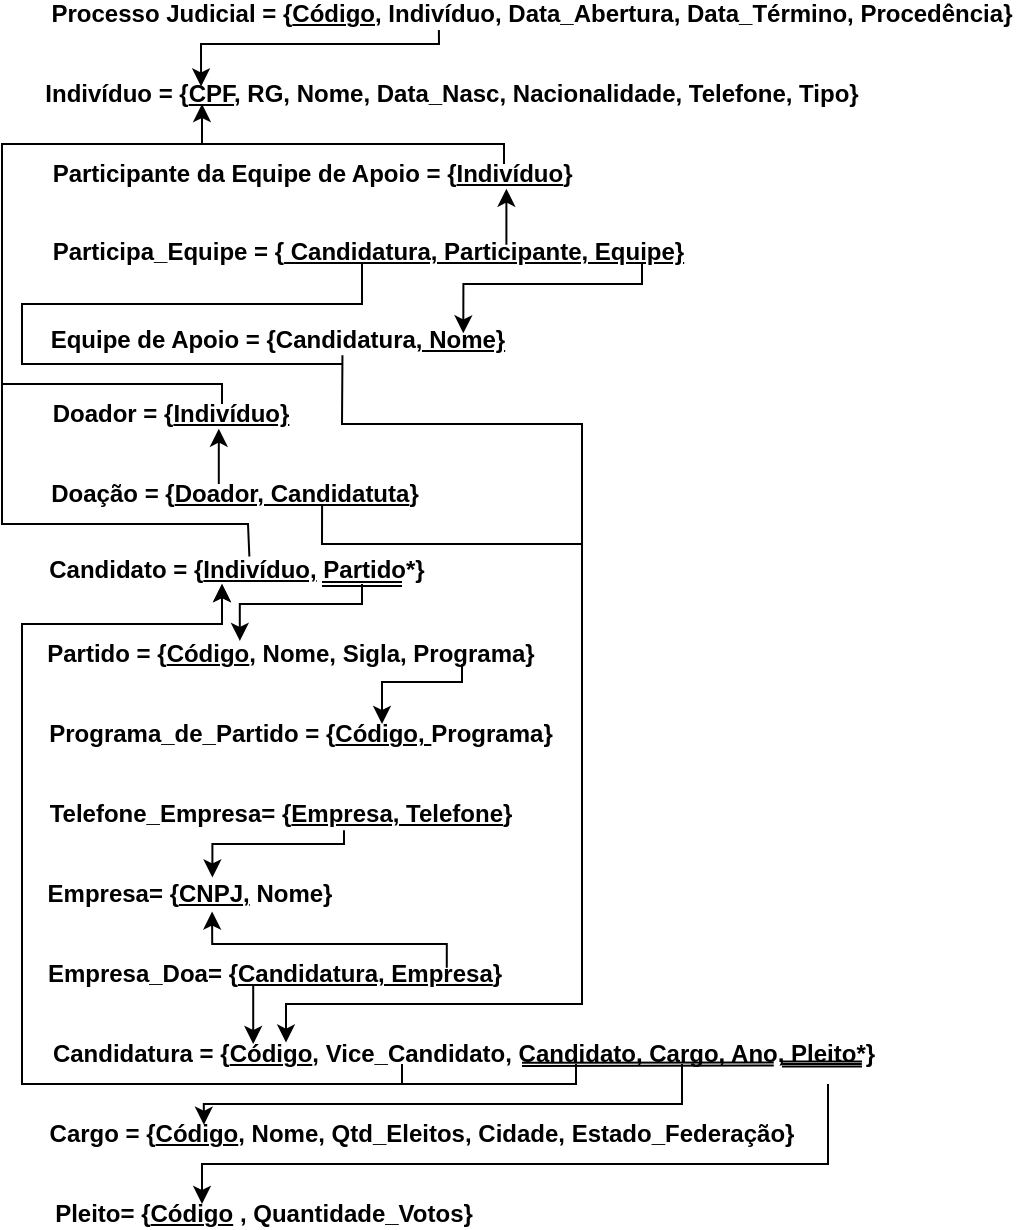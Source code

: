 <mxfile version="24.4.3" type="google">
  <diagram name="Página-1" id="BCtcAmU2bA3uNek7h3JM">
    <mxGraphModel grid="1" page="1" gridSize="10" guides="1" tooltips="1" connect="1" arrows="1" fold="1" pageScale="1" pageWidth="827" pageHeight="1169" math="0" shadow="0">
      <root>
        <mxCell id="0" />
        <mxCell id="1" parent="0" />
        <mxCell id="BI4W_taBGwi8xwzdrU5G-11" value="&lt;b&gt;Processo Judicial = {&lt;u&gt;Código&lt;/u&gt;, Indivíduo, Data_Abertura, Data_Término, Procedência}&lt;br&gt;&lt;/b&gt;" style="text;html=1;strokeColor=none;fillColor=none;align=center;verticalAlign=middle;whiteSpace=wrap;rounded=0;" vertex="1" parent="1">
          <mxGeometry x="1000" y="30" width="490" height="10" as="geometry" />
        </mxCell>
        <mxCell id="BI4W_taBGwi8xwzdrU5G-12" value="&lt;font style=&quot;font-size: 12px;&quot;&gt;&lt;b&gt;Indivíduo = {&lt;u&gt;CPF&lt;/u&gt;, RG, Nome, Data_Nasc, Nacionalidade, Telefone, Tipo}&lt;/b&gt;&lt;/font&gt;" style="text;html=1;strokeColor=none;fillColor=none;align=center;verticalAlign=middle;whiteSpace=wrap;rounded=0;" vertex="1" parent="1">
          <mxGeometry x="1000" y="70" width="410" height="10" as="geometry" />
        </mxCell>
        <mxCell id="BI4W_taBGwi8xwzdrU5G-15" value="&amp;nbsp;Participante da Equipe de Apoio = {&lt;u style=&quot;&quot;&gt;Indivíduo&lt;/u&gt;&lt;span style=&quot;background-color: initial;&quot;&gt;}&lt;/span&gt;" style="text;html=1;strokeColor=none;fillColor=none;align=left;verticalAlign=middle;whiteSpace=wrap;rounded=0;fontStyle=1" vertex="1" parent="1">
          <mxGeometry x="1000" y="110" width="270" height="10" as="geometry" />
        </mxCell>
        <mxCell id="BI4W_taBGwi8xwzdrU5G-16" value="" style="endArrow=classic;html=1;rounded=0;edgeStyle=orthogonalEdgeStyle;" edge="1" parent="1">
          <mxGeometry width="50" height="50" relative="1" as="geometry">
            <mxPoint x="1231" y="110" as="sourcePoint" />
            <mxPoint x="1080" y="80" as="targetPoint" />
            <Array as="points">
              <mxPoint x="1231" y="100" />
              <mxPoint x="1080" y="100" />
              <mxPoint x="1080" y="80" />
            </Array>
          </mxGeometry>
        </mxCell>
        <mxCell id="buYJWm52dYUx8iEdCHAn-44" style="edgeStyle=orthogonalEdgeStyle;rounded=0;orthogonalLoop=1;jettySize=auto;html=1;entryX=0.292;entryY=-0.072;entryDx=0;entryDy=0;entryPerimeter=0;exitX=0.558;exitY=1.267;exitDx=0;exitDy=0;exitPerimeter=0;" edge="1" parent="1" source="BI4W_taBGwi8xwzdrU5G-17" target="buYJWm52dYUx8iEdCHAn-5">
          <mxGeometry relative="1" as="geometry">
            <mxPoint x="1110" y="530" as="targetPoint" />
            <mxPoint x="1147" y="210" as="sourcePoint" />
            <Array as="points">
              <mxPoint x="1150" y="210" />
              <mxPoint x="1150" y="240" />
              <mxPoint x="1270" y="240" />
              <mxPoint x="1270" y="530" />
              <mxPoint x="1122" y="530" />
              <mxPoint x="1122" y="549" />
            </Array>
          </mxGeometry>
        </mxCell>
        <mxCell id="BI4W_taBGwi8xwzdrU5G-17" value="&lt;b&gt;&amp;nbsp;Equipe de Apoio = {Candidatura&lt;u&gt;, Nome}&lt;/u&gt;&lt;/b&gt;" style="text;html=1;strokeColor=none;fillColor=none;align=left;verticalAlign=middle;whiteSpace=wrap;rounded=0;" vertex="1" parent="1">
          <mxGeometry x="999" y="193" width="271" height="10" as="geometry" />
        </mxCell>
        <mxCell id="BI4W_taBGwi8xwzdrU5G-18" value="" style="endArrow=classic;html=1;rounded=0;edgeStyle=orthogonalEdgeStyle;entryX=0.781;entryY=0.167;entryDx=0;entryDy=0;entryPerimeter=0;" edge="1" parent="1" target="BI4W_taBGwi8xwzdrU5G-17">
          <mxGeometry width="50" height="50" relative="1" as="geometry">
            <mxPoint x="1300" y="160" as="sourcePoint" />
            <mxPoint x="1210" y="190" as="targetPoint" />
            <Array as="points">
              <mxPoint x="1300" y="170" />
              <mxPoint x="1211" y="170" />
            </Array>
          </mxGeometry>
        </mxCell>
        <mxCell id="jVKLtPgzEHOXS91-g60B-19" value="" style="edgeStyle=orthogonalEdgeStyle;rounded=0;orthogonalLoop=1;jettySize=auto;html=1;entryX=0.398;entryY=-0.155;entryDx=0;entryDy=0;entryPerimeter=0;" edge="1" parent="1" target="BI4W_taBGwi8xwzdrU5G-26">
          <mxGeometry relative="1" as="geometry">
            <mxPoint x="1160" y="320" as="sourcePoint" />
            <Array as="points">
              <mxPoint x="1160" y="330" />
              <mxPoint x="1099" y="330" />
            </Array>
          </mxGeometry>
        </mxCell>
        <mxCell id="BI4W_taBGwi8xwzdrU5G-22" value="&lt;b&gt;Candidato = {&lt;u&gt;Indivíduo,&lt;/u&gt; Partido*}&lt;/b&gt;" style="text;html=1;strokeColor=none;fillColor=none;align=center;verticalAlign=middle;whiteSpace=wrap;rounded=0;" vertex="1" parent="1">
          <mxGeometry x="1001.5" y="310" width="191" height="5.5" as="geometry" />
        </mxCell>
        <mxCell id="BI4W_taBGwi8xwzdrU5G-24" value="" style="shape=link;html=1;rounded=0;width=2;" edge="1" parent="1">
          <mxGeometry relative="1" as="geometry">
            <mxPoint x="1140" y="320" as="sourcePoint" />
            <mxPoint x="1180" y="320" as="targetPoint" />
            <Array as="points" />
          </mxGeometry>
        </mxCell>
        <mxCell id="BI4W_taBGwi8xwzdrU5G-25" value="" style="resizable=0;html=1;whiteSpace=wrap;align=right;verticalAlign=bottom;" connectable="0" vertex="1" parent="BI4W_taBGwi8xwzdrU5G-24">
          <mxGeometry x="1" relative="1" as="geometry" />
        </mxCell>
        <mxCell id="BI4W_taBGwi8xwzdrU5G-26" value="&lt;b&gt;Partido = {&lt;u&gt;Código&lt;/u&gt;, Nome, Sigla, Programa}&lt;/b&gt;" style="text;html=1;strokeColor=none;fillColor=none;align=center;verticalAlign=middle;whiteSpace=wrap;rounded=0;" vertex="1" parent="1">
          <mxGeometry x="999" y="350" width="251" height="10" as="geometry" />
        </mxCell>
        <mxCell id="BI4W_taBGwi8xwzdrU5G-27" value="&lt;b&gt;Programa_de_Partido = {&lt;u&gt;Código,&amp;nbsp;&lt;/u&gt;&lt;/b&gt;&lt;b style=&quot;background-color: initial;&quot;&gt;Programa}&lt;/b&gt;" style="text;html=1;strokeColor=none;fillColor=none;align=center;verticalAlign=middle;whiteSpace=wrap;rounded=0;" vertex="1" parent="1">
          <mxGeometry x="999" y="390" width="261" height="10" as="geometry" />
        </mxCell>
        <mxCell id="BI4W_taBGwi8xwzdrU5G-29" value="" style="endArrow=none;html=1;rounded=0;startArrow=classic;startFill=1;endFill=0;edgeStyle=orthogonalEdgeStyle;entryX=0.837;entryY=1.083;entryDx=0;entryDy=0;entryPerimeter=0;" edge="1" parent="1">
          <mxGeometry width="50" height="50" relative="1" as="geometry">
            <mxPoint x="1170" y="390" as="sourcePoint" />
            <mxPoint x="1210.002" y="360.0" as="targetPoint" />
            <Array as="points">
              <mxPoint x="1170" y="390" />
              <mxPoint x="1170" y="369" />
              <mxPoint x="1210" y="369" />
            </Array>
          </mxGeometry>
        </mxCell>
        <mxCell id="BI4W_taBGwi8xwzdrU5G-33" value="&lt;b&gt;Empresa= {&lt;u&gt;CNPJ&lt;/u&gt;&lt;u style=&quot;&quot;&gt;,&lt;/u&gt; Nome}&lt;/b&gt;" style="text;html=1;strokeColor=none;fillColor=none;align=center;verticalAlign=middle;whiteSpace=wrap;rounded=0;" vertex="1" parent="1">
          <mxGeometry x="998.5" y="470" width="150" height="10" as="geometry" />
        </mxCell>
        <mxCell id="BI4W_taBGwi8xwzdrU5G-36" value="&lt;b&gt;Pleito= {&lt;u&gt;Código&lt;/u&gt;&amp;nbsp;&lt;/b&gt;&lt;b&gt;,&lt;/b&gt;&lt;b&gt;&amp;nbsp;Quantidade_Votos}&lt;/b&gt;" style="text;html=1;strokeColor=none;fillColor=none;align=center;verticalAlign=middle;whiteSpace=wrap;rounded=0;" vertex="1" parent="1">
          <mxGeometry x="1000.5" y="630" width="219.5" height="10" as="geometry" />
        </mxCell>
        <mxCell id="jVKLtPgzEHOXS91-g60B-17" value="" style="edgeStyle=orthogonalEdgeStyle;rounded=0;orthogonalLoop=1;jettySize=auto;html=1;entryX=0.577;entryY=1.375;entryDx=0;entryDy=0;entryPerimeter=0;exitX=0.874;exitY=0.188;exitDx=0;exitDy=0;exitPerimeter=0;" edge="1" parent="1" source="BI4W_taBGwi8xwzdrU5G-39" target="BI4W_taBGwi8xwzdrU5G-33">
          <mxGeometry relative="1" as="geometry">
            <Array as="points">
              <mxPoint x="1202" y="500" />
              <mxPoint x="1085" y="500" />
            </Array>
          </mxGeometry>
        </mxCell>
        <mxCell id="jVKLtPgzEHOXS91-g60B-18" value="" style="edgeStyle=orthogonalEdgeStyle;rounded=0;orthogonalLoop=1;jettySize=auto;html=1;exitX=0.455;exitY=1.043;exitDx=0;exitDy=0;exitPerimeter=0;" edge="1" parent="1" source="BI4W_taBGwi8xwzdrU5G-39" target="buYJWm52dYUx8iEdCHAn-5">
          <mxGeometry relative="1" as="geometry">
            <mxPoint x="1106" y="530" as="targetPoint" />
            <Array as="points">
              <mxPoint x="1106" y="520" />
              <mxPoint x="1106" y="520" />
            </Array>
          </mxGeometry>
        </mxCell>
        <mxCell id="BI4W_taBGwi8xwzdrU5G-39" value="&lt;b&gt;Empresa_Doa= {&lt;u&gt;Candidatura, Empresa&lt;/u&gt;&lt;/b&gt;&lt;b&gt;}&lt;/b&gt;" style="text;html=1;strokeColor=none;fillColor=none;align=center;verticalAlign=middle;whiteSpace=wrap;rounded=0;" vertex="1" parent="1">
          <mxGeometry x="1000.5" y="510" width="231" height="10" as="geometry" />
        </mxCell>
        <mxCell id="BI4W_taBGwi8xwzdrU5G-57" value="&lt;b&gt;&amp;nbsp;Participa_Equipe = {&lt;u&gt; Candidatura, Participante, Equipe}&lt;/u&gt;&lt;/b&gt;" style="text;html=1;strokeColor=none;fillColor=none;align=left;verticalAlign=middle;whiteSpace=wrap;rounded=0;" vertex="1" parent="1">
          <mxGeometry x="1000" y="150" width="360" height="7" as="geometry" />
        </mxCell>
        <mxCell id="BI4W_taBGwi8xwzdrU5G-66" value="&lt;b&gt;&amp;nbsp;Doador = {&lt;u&gt;Indivíduo}&lt;/u&gt;&lt;/b&gt;" style="text;html=1;strokeColor=none;fillColor=none;align=left;verticalAlign=middle;whiteSpace=wrap;rounded=0;" vertex="1" parent="1">
          <mxGeometry x="1000" y="230" width="130" height="10" as="geometry" />
        </mxCell>
        <mxCell id="BI4W_taBGwi8xwzdrU5G-19" value="&lt;b&gt;Doação = {&lt;/b&gt;&lt;b&gt;&lt;u&gt;Doador, Candidatuta&lt;/u&gt;}&lt;/b&gt;" style="text;html=1;strokeColor=none;fillColor=none;align=center;verticalAlign=middle;whiteSpace=wrap;rounded=0;" vertex="1" parent="1">
          <mxGeometry x="1001.5" y="270" width="188.5" height="10" as="geometry" />
        </mxCell>
        <mxCell id="buYJWm52dYUx8iEdCHAn-3" value="&lt;div&gt;&lt;b&gt;Cargo = {&lt;u&gt;Código&lt;/u&gt;, Nome, Qtd_Eleitos, Cidade, Estado_Federação}&lt;br&gt;&lt;/b&gt;&lt;/div&gt;" style="text;html=1;strokeColor=none;fillColor=none;align=center;verticalAlign=middle;whiteSpace=wrap;rounded=0;" vertex="1" parent="1">
          <mxGeometry x="1000" y="590" width="380" height="10" as="geometry" />
        </mxCell>
        <mxCell id="SfR6QMhROPFXurMHcV54-2" style="edgeStyle=orthogonalEdgeStyle;rounded=0;orthogonalLoop=1;jettySize=auto;html=1;" edge="1" parent="1">
          <mxGeometry relative="1" as="geometry">
            <mxPoint x="1090" y="320" as="targetPoint" />
            <mxPoint x="1267" y="560" as="sourcePoint" />
            <Array as="points">
              <mxPoint x="1267" y="570" />
              <mxPoint x="990" y="570" />
              <mxPoint x="990" y="340" />
              <mxPoint x="1090" y="340" />
            </Array>
          </mxGeometry>
        </mxCell>
        <mxCell id="jVKLtPgzEHOXS91-g60B-11" value="" style="edgeStyle=orthogonalEdgeStyle;rounded=0;orthogonalLoop=1;jettySize=auto;html=1;" edge="1" parent="1" source="buYJWm52dYUx8iEdCHAn-5">
          <mxGeometry relative="1" as="geometry">
            <mxPoint x="1090" y="320" as="targetPoint" />
            <Array as="points">
              <mxPoint x="1180" y="570" />
              <mxPoint x="990" y="570" />
              <mxPoint x="990" y="340" />
              <mxPoint x="1090" y="340" />
            </Array>
          </mxGeometry>
        </mxCell>
        <mxCell id="buYJWm52dYUx8iEdCHAn-5" value="&lt;div&gt;&lt;b&gt;Candidatura = {&lt;u&gt;Código&lt;/u&gt;, Vice_Candidato, Candidato, Cargo, Ano, Pleito*}&lt;br&gt;&lt;/b&gt;&lt;/div&gt;" style="text;html=1;strokeColor=none;fillColor=none;align=center;verticalAlign=middle;whiteSpace=wrap;rounded=0;" vertex="1" parent="1">
          <mxGeometry x="1000.5" y="550" width="419.5" height="10" as="geometry" />
        </mxCell>
        <mxCell id="buYJWm52dYUx8iEdCHAn-6" value="" style="shape=link;html=1;rounded=0;width=-1.538;entryX=0.871;entryY=0.983;entryDx=0;entryDy=0;entryPerimeter=0;" edge="1" parent="1">
          <mxGeometry relative="1" as="geometry">
            <mxPoint x="1240" y="560.17" as="sourcePoint" />
            <mxPoint x="1365.885" y="560" as="targetPoint" />
          </mxGeometry>
        </mxCell>
        <mxCell id="buYJWm52dYUx8iEdCHAn-7" value="" style="resizable=0;html=1;whiteSpace=wrap;align=right;verticalAlign=bottom;" connectable="0" vertex="1" parent="buYJWm52dYUx8iEdCHAn-6">
          <mxGeometry x="1" relative="1" as="geometry" />
        </mxCell>
        <mxCell id="jVKLtPgzEHOXS91-g60B-16" value="" style="edgeStyle=orthogonalEdgeStyle;rounded=0;orthogonalLoop=1;jettySize=auto;html=1;exitX=0.634;exitY=1.313;exitDx=0;exitDy=0;exitPerimeter=0;entryX=0.578;entryY=-0.329;entryDx=0;entryDy=0;entryPerimeter=0;" edge="1" parent="1" source="buYJWm52dYUx8iEdCHAn-23" target="BI4W_taBGwi8xwzdrU5G-33">
          <mxGeometry relative="1" as="geometry">
            <mxPoint x="1090" y="450" as="targetPoint" />
            <Array as="points">
              <mxPoint x="1151" y="450" />
              <mxPoint x="1085" y="450" />
            </Array>
          </mxGeometry>
        </mxCell>
        <mxCell id="buYJWm52dYUx8iEdCHAn-23" value="&lt;b&gt;Telefone_Empresa= {&lt;u&gt;Empresa, Telefone&lt;/u&gt;}&lt;/b&gt;" style="text;html=1;strokeColor=none;fillColor=none;align=center;verticalAlign=middle;whiteSpace=wrap;rounded=0;" vertex="1" parent="1">
          <mxGeometry x="1002" y="430" width="235" height="10" as="geometry" />
        </mxCell>
        <mxCell id="buYJWm52dYUx8iEdCHAn-35" style="edgeStyle=orthogonalEdgeStyle;rounded=0;orthogonalLoop=1;jettySize=auto;html=1;exitX=0.405;exitY=1.303;exitDx=0;exitDy=0;exitPerimeter=0;entryX=0.194;entryY=0.124;entryDx=0;entryDy=0;entryPerimeter=0;" edge="1" parent="1" source="BI4W_taBGwi8xwzdrU5G-11" target="BI4W_taBGwi8xwzdrU5G-12">
          <mxGeometry relative="1" as="geometry">
            <mxPoint x="1080" y="50" as="targetPoint" />
            <Array as="points">
              <mxPoint x="1199" y="50" />
              <mxPoint x="1080" y="50" />
            </Array>
          </mxGeometry>
        </mxCell>
        <mxCell id="buYJWm52dYUx8iEdCHAn-37" style="edgeStyle=orthogonalEdgeStyle;rounded=0;orthogonalLoop=1;jettySize=auto;html=1;entryX=0.86;entryY=1.233;entryDx=0;entryDy=0;entryPerimeter=0;exitX=0.645;exitY=0.054;exitDx=0;exitDy=0;exitPerimeter=0;" edge="1" parent="1" source="BI4W_taBGwi8xwzdrU5G-57" target="BI4W_taBGwi8xwzdrU5G-15">
          <mxGeometry relative="1" as="geometry">
            <mxPoint x="1220" y="150" as="sourcePoint" />
          </mxGeometry>
        </mxCell>
        <mxCell id="buYJWm52dYUx8iEdCHAn-40" style="edgeStyle=orthogonalEdgeStyle;rounded=0;orthogonalLoop=1;jettySize=auto;html=1;entryX=0.68;entryY=1.234;entryDx=0;entryDy=0;entryPerimeter=0;" edge="1" parent="1" source="BI4W_taBGwi8xwzdrU5G-19" target="BI4W_taBGwi8xwzdrU5G-66">
          <mxGeometry relative="1" as="geometry">
            <Array as="points">
              <mxPoint x="1088" y="250" />
            </Array>
          </mxGeometry>
        </mxCell>
        <mxCell id="jVKLtPgzEHOXS91-g60B-9" value="" style="endArrow=none;html=1;rounded=0;" edge="1" parent="1">
          <mxGeometry width="50" height="50" relative="1" as="geometry">
            <mxPoint x="1090" y="100" as="sourcePoint" />
            <mxPoint x="1090" y="230" as="targetPoint" />
            <Array as="points">
              <mxPoint x="980" y="100" />
              <mxPoint x="980" y="180" />
              <mxPoint x="980" y="220" />
              <mxPoint x="1040" y="220" />
              <mxPoint x="1090" y="220" />
            </Array>
          </mxGeometry>
        </mxCell>
        <mxCell id="jVKLtPgzEHOXS91-g60B-10" value="" style="endArrow=none;html=1;rounded=0;exitX=0.535;exitY=-0.684;exitDx=0;exitDy=0;exitPerimeter=0;" edge="1" parent="1" source="BI4W_taBGwi8xwzdrU5G-22">
          <mxGeometry width="50" height="50" relative="1" as="geometry">
            <mxPoint x="1100" y="300" as="sourcePoint" />
            <mxPoint x="980" y="210" as="targetPoint" />
            <Array as="points">
              <mxPoint x="1103" y="290" />
              <mxPoint x="980" y="290" />
            </Array>
          </mxGeometry>
        </mxCell>
        <mxCell id="jVKLtPgzEHOXS91-g60B-12" style="edgeStyle=orthogonalEdgeStyle;rounded=0;orthogonalLoop=1;jettySize=auto;html=1;entryX=0.213;entryY=0.038;entryDx=0;entryDy=0;entryPerimeter=0;" edge="1" parent="1" target="buYJWm52dYUx8iEdCHAn-3">
          <mxGeometry relative="1" as="geometry">
            <mxPoint x="1320" y="560" as="sourcePoint" />
            <Array as="points">
              <mxPoint x="1320" y="560" />
              <mxPoint x="1320" y="580" />
              <mxPoint x="1081" y="580" />
            </Array>
          </mxGeometry>
        </mxCell>
        <mxCell id="jVKLtPgzEHOXS91-g60B-20" style="edgeStyle=orthogonalEdgeStyle;rounded=0;orthogonalLoop=1;jettySize=auto;html=1;" edge="1" parent="1">
          <mxGeometry relative="1" as="geometry">
            <mxPoint x="1393" y="570" as="sourcePoint" />
            <mxPoint x="1080" y="630" as="targetPoint" />
            <Array as="points">
              <mxPoint x="1393" y="610" />
              <mxPoint x="1080" y="610" />
            </Array>
          </mxGeometry>
        </mxCell>
        <mxCell id="jVKLtPgzEHOXS91-g60B-22" value="" style="endArrow=none;html=1;rounded=0;" edge="1" parent="1">
          <mxGeometry width="50" height="50" relative="1" as="geometry">
            <mxPoint x="1150" y="210" as="sourcePoint" />
            <mxPoint x="1160" y="160" as="targetPoint" />
            <Array as="points">
              <mxPoint x="990" y="210" />
              <mxPoint x="990" y="180" />
              <mxPoint x="1160" y="180" />
            </Array>
          </mxGeometry>
        </mxCell>
        <mxCell id="jVKLtPgzEHOXS91-g60B-23" value="" style="shape=link;html=1;rounded=0;width=2.414;exitX=0.348;exitY=0.933;exitDx=0;exitDy=0;exitPerimeter=0;" edge="1" parent="1">
          <mxGeometry relative="1" as="geometry">
            <mxPoint x="1370" y="560" as="sourcePoint" />
            <mxPoint x="1410" y="560" as="targetPoint" />
          </mxGeometry>
        </mxCell>
        <mxCell id="jVKLtPgzEHOXS91-g60B-24" value="" style="resizable=0;html=1;whiteSpace=wrap;align=right;verticalAlign=bottom;" connectable="0" vertex="1" parent="jVKLtPgzEHOXS91-g60B-23">
          <mxGeometry x="1" relative="1" as="geometry" />
        </mxCell>
        <mxCell id="jVKLtPgzEHOXS91-g60B-25" value="" style="endArrow=none;html=1;rounded=0;entryX=0.976;entryY=1.004;entryDx=0;entryDy=0;entryPerimeter=0;" edge="1" parent="1" target="buYJWm52dYUx8iEdCHAn-5">
          <mxGeometry width="50" height="50" relative="1" as="geometry">
            <mxPoint x="1370" y="560" as="sourcePoint" />
            <mxPoint x="1400" y="560" as="targetPoint" />
            <Array as="points">
              <mxPoint x="1390" y="560" />
            </Array>
          </mxGeometry>
        </mxCell>
        <mxCell id="V7z9XOdo23ySqaUnLOSC-1" value="" style="endArrow=none;html=1;rounded=0;exitX=0.735;exitY=1;exitDx=0;exitDy=0;exitPerimeter=0;" edge="1" parent="1" source="BI4W_taBGwi8xwzdrU5G-19">
          <mxGeometry relative="1" as="geometry">
            <mxPoint x="1010" y="370" as="sourcePoint" />
            <mxPoint x="1270" y="300" as="targetPoint" />
            <Array as="points">
              <mxPoint x="1140" y="300" />
            </Array>
          </mxGeometry>
        </mxCell>
      </root>
    </mxGraphModel>
  </diagram>
</mxfile>
